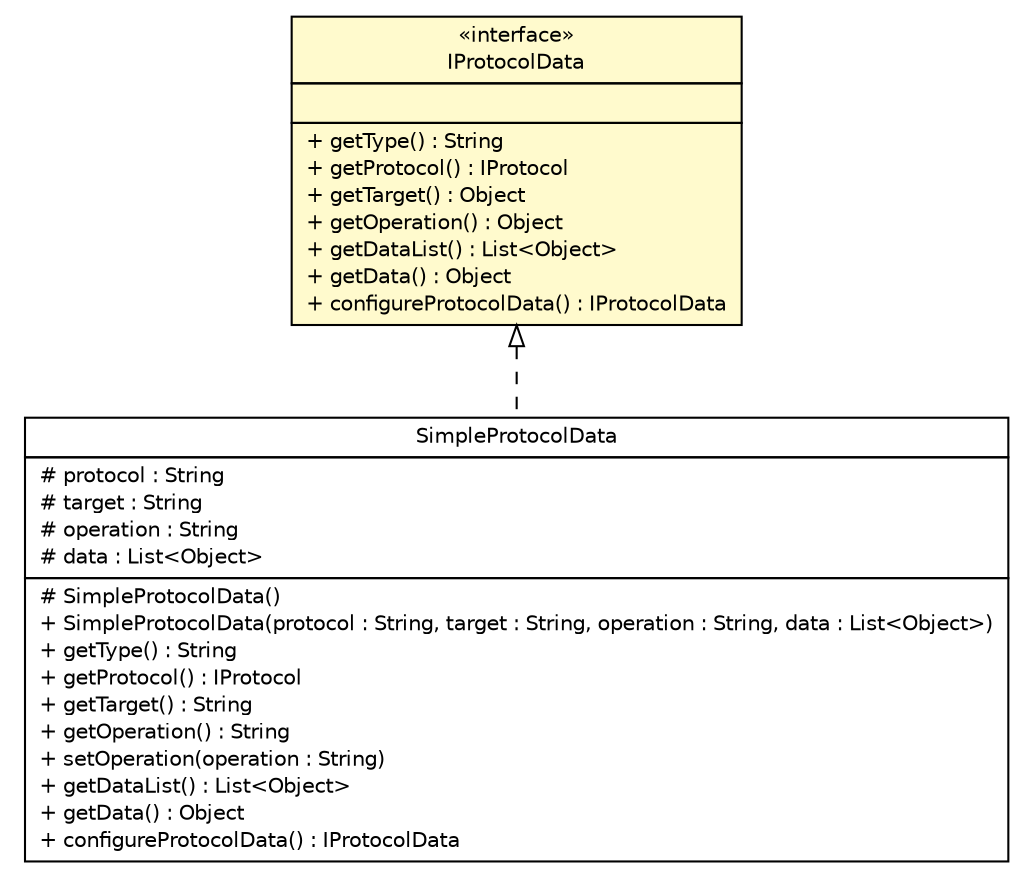 #!/usr/local/bin/dot
#
# Class diagram 
# Generated by UMLGraph version R5_6 (http://www.umlgraph.org/)
#

digraph G {
	edge [fontname="Helvetica",fontsize=10,labelfontname="Helvetica",labelfontsize=10];
	node [fontname="Helvetica",fontsize=10,shape=plaintext];
	nodesep=0.25;
	ranksep=0.5;
	// com.xley.lfosc.impl.SimpleProtocolData
	c1238 [label=<<table title="com.xley.lfosc.impl.SimpleProtocolData" border="0" cellborder="1" cellspacing="0" cellpadding="2" port="p" href="./impl/SimpleProtocolData.html">
		<tr><td><table border="0" cellspacing="0" cellpadding="1">
<tr><td align="center" balign="center"> SimpleProtocolData </td></tr>
		</table></td></tr>
		<tr><td><table border="0" cellspacing="0" cellpadding="1">
<tr><td align="left" balign="left"> # protocol : String </td></tr>
<tr><td align="left" balign="left"> # target : String </td></tr>
<tr><td align="left" balign="left"> # operation : String </td></tr>
<tr><td align="left" balign="left"> # data : List&lt;Object&gt; </td></tr>
		</table></td></tr>
		<tr><td><table border="0" cellspacing="0" cellpadding="1">
<tr><td align="left" balign="left"> # SimpleProtocolData() </td></tr>
<tr><td align="left" balign="left"> + SimpleProtocolData(protocol : String, target : String, operation : String, data : List&lt;Object&gt;) </td></tr>
<tr><td align="left" balign="left"> + getType() : String </td></tr>
<tr><td align="left" balign="left"> + getProtocol() : IProtocol </td></tr>
<tr><td align="left" balign="left"> + getTarget() : String </td></tr>
<tr><td align="left" balign="left"> + getOperation() : String </td></tr>
<tr><td align="left" balign="left"> + setOperation(operation : String) </td></tr>
<tr><td align="left" balign="left"> + getDataList() : List&lt;Object&gt; </td></tr>
<tr><td align="left" balign="left"> + getData() : Object </td></tr>
<tr><td align="left" balign="left"> + configureProtocolData() : IProtocolData </td></tr>
		</table></td></tr>
		</table>>, URL="./impl/SimpleProtocolData.html", fontname="Helvetica", fontcolor="black", fontsize=10.0];
	// com.xley.lfosc.IProtocolData
	c1250 [label=<<table title="com.xley.lfosc.IProtocolData" border="0" cellborder="1" cellspacing="0" cellpadding="2" port="p" bgcolor="lemonChiffon" href="./IProtocolData.html">
		<tr><td><table border="0" cellspacing="0" cellpadding="1">
<tr><td align="center" balign="center"> &#171;interface&#187; </td></tr>
<tr><td align="center" balign="center"> IProtocolData </td></tr>
		</table></td></tr>
		<tr><td><table border="0" cellspacing="0" cellpadding="1">
<tr><td align="left" balign="left">  </td></tr>
		</table></td></tr>
		<tr><td><table border="0" cellspacing="0" cellpadding="1">
<tr><td align="left" balign="left"> + getType() : String </td></tr>
<tr><td align="left" balign="left"> + getProtocol() : IProtocol </td></tr>
<tr><td align="left" balign="left"> + getTarget() : Object </td></tr>
<tr><td align="left" balign="left"> + getOperation() : Object </td></tr>
<tr><td align="left" balign="left"> + getDataList() : List&lt;Object&gt; </td></tr>
<tr><td align="left" balign="left"> + getData() : Object </td></tr>
<tr><td align="left" balign="left"> + configureProtocolData() : IProtocolData </td></tr>
		</table></td></tr>
		</table>>, URL="./IProtocolData.html", fontname="Helvetica", fontcolor="black", fontsize=10.0];
	//com.xley.lfosc.impl.SimpleProtocolData implements com.xley.lfosc.IProtocolData
	c1250:p -> c1238:p [dir=back,arrowtail=empty,style=dashed];
}

